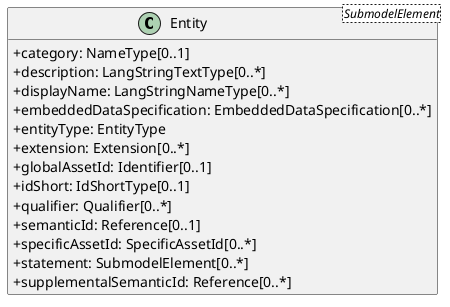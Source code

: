 @startuml
skinparam classAttributeIconSize 0
hide methods

class Entity<SubmodelElement> {
  +category: NameType[0..1] 
  +description: LangStringTextType[0..*] 
  +displayName: LangStringNameType[0..*] 
  +embeddedDataSpecification: EmbeddedDataSpecification[0..*] 
  +entityType: EntityType 
  +extension: Extension[0..*] 
  +globalAssetId: Identifier[0..1] 
  +idShort: IdShortType[0..1] 
  +qualifier: Qualifier[0..*] 
  +semanticId: Reference[0..1] 
  +specificAssetId: SpecificAssetId[0..*] 
  +statement: SubmodelElement[0..*] 
  +supplementalSemanticId: Reference[0..*] 
}
@enduml